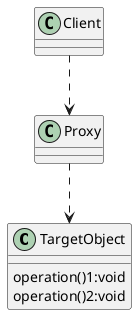 @startuml
class TargetObject {
    operation()1:void
    operation()2:void
}

class Proxy {
    
}

class Client {
    
}

Proxy ..> TargetObject
Client ..> Proxy
@enduml

@startuml
class TeacherDao {
    teach():void
}

class Client {}

interface ITeacherDao {
    teach():void
}

class TeacherDaoProxy {
    teach():void
}

TeacherDao ..|> ITeacherDao
TeacherDaoProxy ..|> ITeacherDao
TeacherDaoProxy o-- TeacherDao
Client ..> TeacherDaoProxy
Client ..> TeacherDao
@enduml

@startuml
interface ITeacher {
    teach():void
}

class TeacherDao {
    teach():void
}

class ProxyFactory {
    ProxyFactory()
    getProxyInstance():Object
}

class Client {

}

TeacherDao ..|> ITeacher
Client ..> ProxyFactory
Client ..> TeacherDao
@enduml